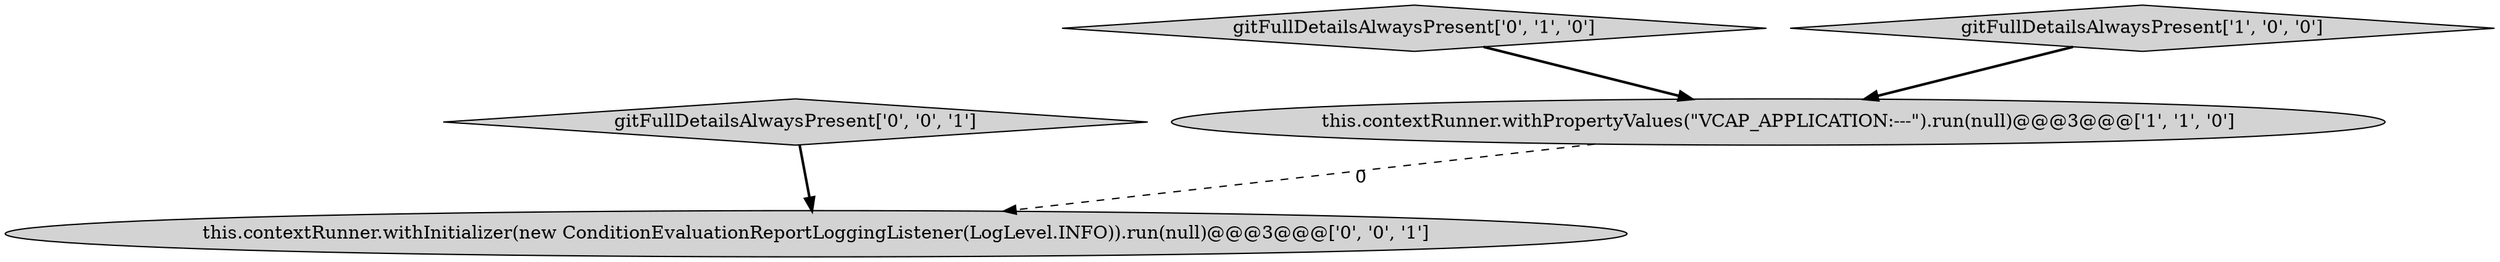 digraph {
1 [style = filled, label = "this.contextRunner.withPropertyValues(\"VCAP_APPLICATION:---\").run(null)@@@3@@@['1', '1', '0']", fillcolor = lightgray, shape = ellipse image = "AAA0AAABBB1BBB"];
2 [style = filled, label = "gitFullDetailsAlwaysPresent['0', '1', '0']", fillcolor = lightgray, shape = diamond image = "AAA0AAABBB2BBB"];
3 [style = filled, label = "this.contextRunner.withInitializer(new ConditionEvaluationReportLoggingListener(LogLevel.INFO)).run(null)@@@3@@@['0', '0', '1']", fillcolor = lightgray, shape = ellipse image = "AAA0AAABBB3BBB"];
0 [style = filled, label = "gitFullDetailsAlwaysPresent['1', '0', '0']", fillcolor = lightgray, shape = diamond image = "AAA0AAABBB1BBB"];
4 [style = filled, label = "gitFullDetailsAlwaysPresent['0', '0', '1']", fillcolor = lightgray, shape = diamond image = "AAA0AAABBB3BBB"];
1->3 [style = dashed, label="0"];
4->3 [style = bold, label=""];
0->1 [style = bold, label=""];
2->1 [style = bold, label=""];
}
